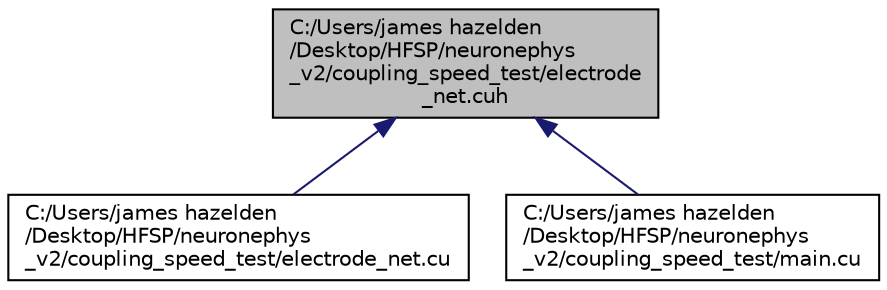 digraph "C:/Users/james hazelden/Desktop/HFSP/neuronephys_v2/coupling_speed_test/electrode_net.cuh"
{
 // LATEX_PDF_SIZE
  edge [fontname="Helvetica",fontsize="10",labelfontname="Helvetica",labelfontsize="10"];
  node [fontname="Helvetica",fontsize="10",shape=record];
  Node1 [label="C:/Users/james hazelden\l/Desktop/HFSP/neuronephys\l_v2/coupling_speed_test/electrode\l_net.cuh",height=0.2,width=0.4,color="black", fillcolor="grey75", style="filled", fontcolor="black",tooltip=" "];
  Node1 -> Node2 [dir="back",color="midnightblue",fontsize="10",style="solid",fontname="Helvetica"];
  Node2 [label="C:/Users/james hazelden\l/Desktop/HFSP/neuronephys\l_v2/coupling_speed_test/electrode_net.cu",height=0.2,width=0.4,color="black", fillcolor="white", style="filled",URL="$electrode__net_8cu.html",tooltip=" "];
  Node1 -> Node3 [dir="back",color="midnightblue",fontsize="10",style="solid",fontname="Helvetica"];
  Node3 [label="C:/Users/james hazelden\l/Desktop/HFSP/neuronephys\l_v2/coupling_speed_test/main.cu",height=0.2,width=0.4,color="black", fillcolor="white", style="filled",URL="$main_8cu.html",tooltip=" "];
}
